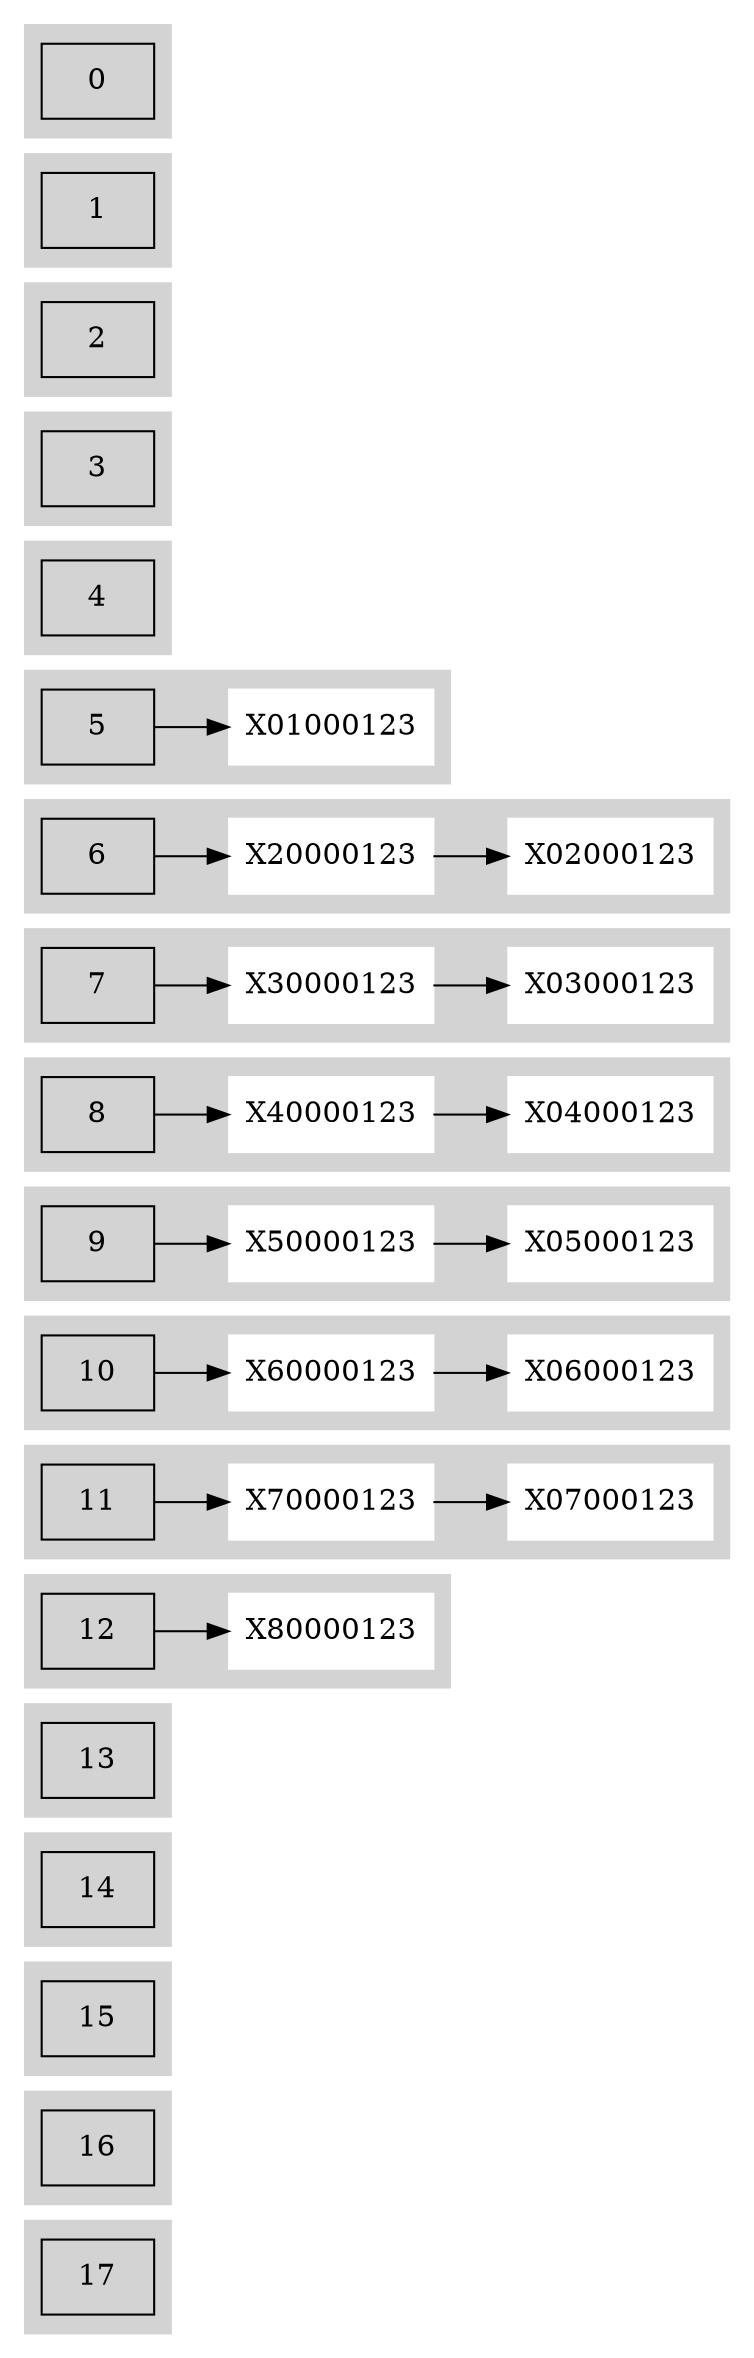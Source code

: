 digraph G {
node [shape=record];
rankdir=LR;
subgraph cluster_17 {
style=filled;
color=lightgrey;
nodoClave17 [label="17"];
}
subgraph cluster_16 {
style=filled;
color=lightgrey;
nodoClave16 [label="16"];
}
subgraph cluster_15 {
style=filled;
color=lightgrey;
nodoClave15 [label="15"];
}
subgraph cluster_14 {
style=filled;
color=lightgrey;
nodoClave14 [label="14"];
}
subgraph cluster_13 {
style=filled;
color=lightgrey;
nodoClave13 [label="13"];
}
subgraph cluster_12 {
style=filled;
color=lightgrey;
nodoClave12 [label="12"];
nodoDatos12_0 [label="X80000123", shape=record, style=filled, color=white];
nodoClave12 -> nodoDatos12_0;
}
subgraph cluster_11 {
style=filled;
color=lightgrey;
nodoClave11 [label="11"];
nodoDatos11_0 [label="X70000123", shape=record, style=filled, color=white];
nodoClave11 -> nodoDatos11_0;
nodoDatos11_1 [label="X07000123", shape=record, style=filled, color=white];
nodoDatos11_0 -> nodoDatos11_1;
}
subgraph cluster_10 {
style=filled;
color=lightgrey;
nodoClave10 [label="10"];
nodoDatos10_0 [label="X60000123", shape=record, style=filled, color=white];
nodoClave10 -> nodoDatos10_0;
nodoDatos10_1 [label="X06000123", shape=record, style=filled, color=white];
nodoDatos10_0 -> nodoDatos10_1;
}
subgraph cluster_9 {
style=filled;
color=lightgrey;
nodoClave9 [label="9"];
nodoDatos9_0 [label="X50000123", shape=record, style=filled, color=white];
nodoClave9 -> nodoDatos9_0;
nodoDatos9_1 [label="X05000123", shape=record, style=filled, color=white];
nodoDatos9_0 -> nodoDatos9_1;
}
subgraph cluster_8 {
style=filled;
color=lightgrey;
nodoClave8 [label="8"];
nodoDatos8_0 [label="X40000123", shape=record, style=filled, color=white];
nodoClave8 -> nodoDatos8_0;
nodoDatos8_1 [label="X04000123", shape=record, style=filled, color=white];
nodoDatos8_0 -> nodoDatos8_1;
}
subgraph cluster_7 {
style=filled;
color=lightgrey;
nodoClave7 [label="7"];
nodoDatos7_0 [label="X30000123", shape=record, style=filled, color=white];
nodoClave7 -> nodoDatos7_0;
nodoDatos7_1 [label="X03000123", shape=record, style=filled, color=white];
nodoDatos7_0 -> nodoDatos7_1;
}
subgraph cluster_6 {
style=filled;
color=lightgrey;
nodoClave6 [label="6"];
nodoDatos6_0 [label="X20000123", shape=record, style=filled, color=white];
nodoClave6 -> nodoDatos6_0;
nodoDatos6_1 [label="X02000123", shape=record, style=filled, color=white];
nodoDatos6_0 -> nodoDatos6_1;
}
subgraph cluster_5 {
style=filled;
color=lightgrey;
nodoClave5 [label="5"];
nodoDatos5_0 [label="X01000123", shape=record, style=filled, color=white];
nodoClave5 -> nodoDatos5_0;
}
subgraph cluster_4 {
style=filled;
color=lightgrey;
nodoClave4 [label="4"];
}
subgraph cluster_3 {
style=filled;
color=lightgrey;
nodoClave3 [label="3"];
}
subgraph cluster_2 {
style=filled;
color=lightgrey;
nodoClave2 [label="2"];
}
subgraph cluster_1 {
style=filled;
color=lightgrey;
nodoClave1 [label="1"];
}
subgraph cluster_0 {
style=filled;
color=lightgrey;
nodoClave0 [label="0"];
}
}
